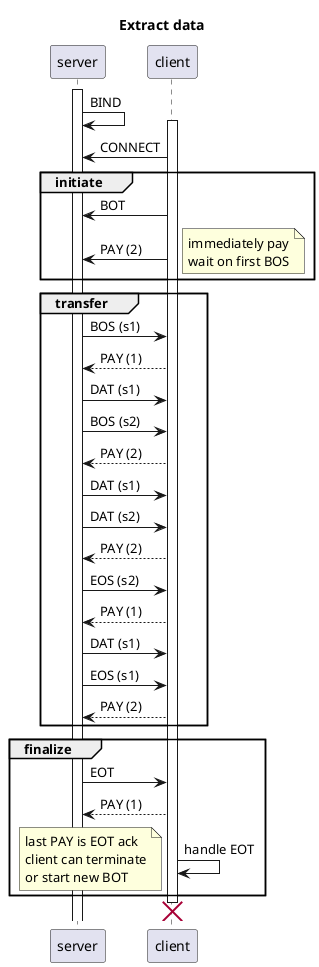 @startuml
title Extract data
activate server
        server -> server: BIND
        activate client
                client -> server : CONNECT
                group initiate
                        client -> server : BOT
                        client -> server : PAY (2)
                        note right
                                immediately pay
                                wait on first BOS
                        end note
                end
                group transfer
                        server  -> client : BOS (s1)
                        client --> server : PAY (1)
                        server  -> client : DAT (s1)
                        server  -> client : BOS (s2)
                        client --> server : PAY (2)
                        server  -> client : DAT (s1)
                        server  -> client : DAT (s2)
                        client --> server : PAY (2)
                        server  -> client : EOS (s2)
                        client --> server : PAY (1)
                        server  -> client : DAT (s1)
                        server  -> client : EOS (s1)
                        client --> server : PAY (2)
                end
                group finalize
                        server -> client : EOT
                        client --> server : PAY (1)
                        client -> client : handle EOT
                        note left
                                last PAY is EOT ack
                                client can terminate
                                or start new BOT
                        end note
                end
                destroy client
                @enduml

